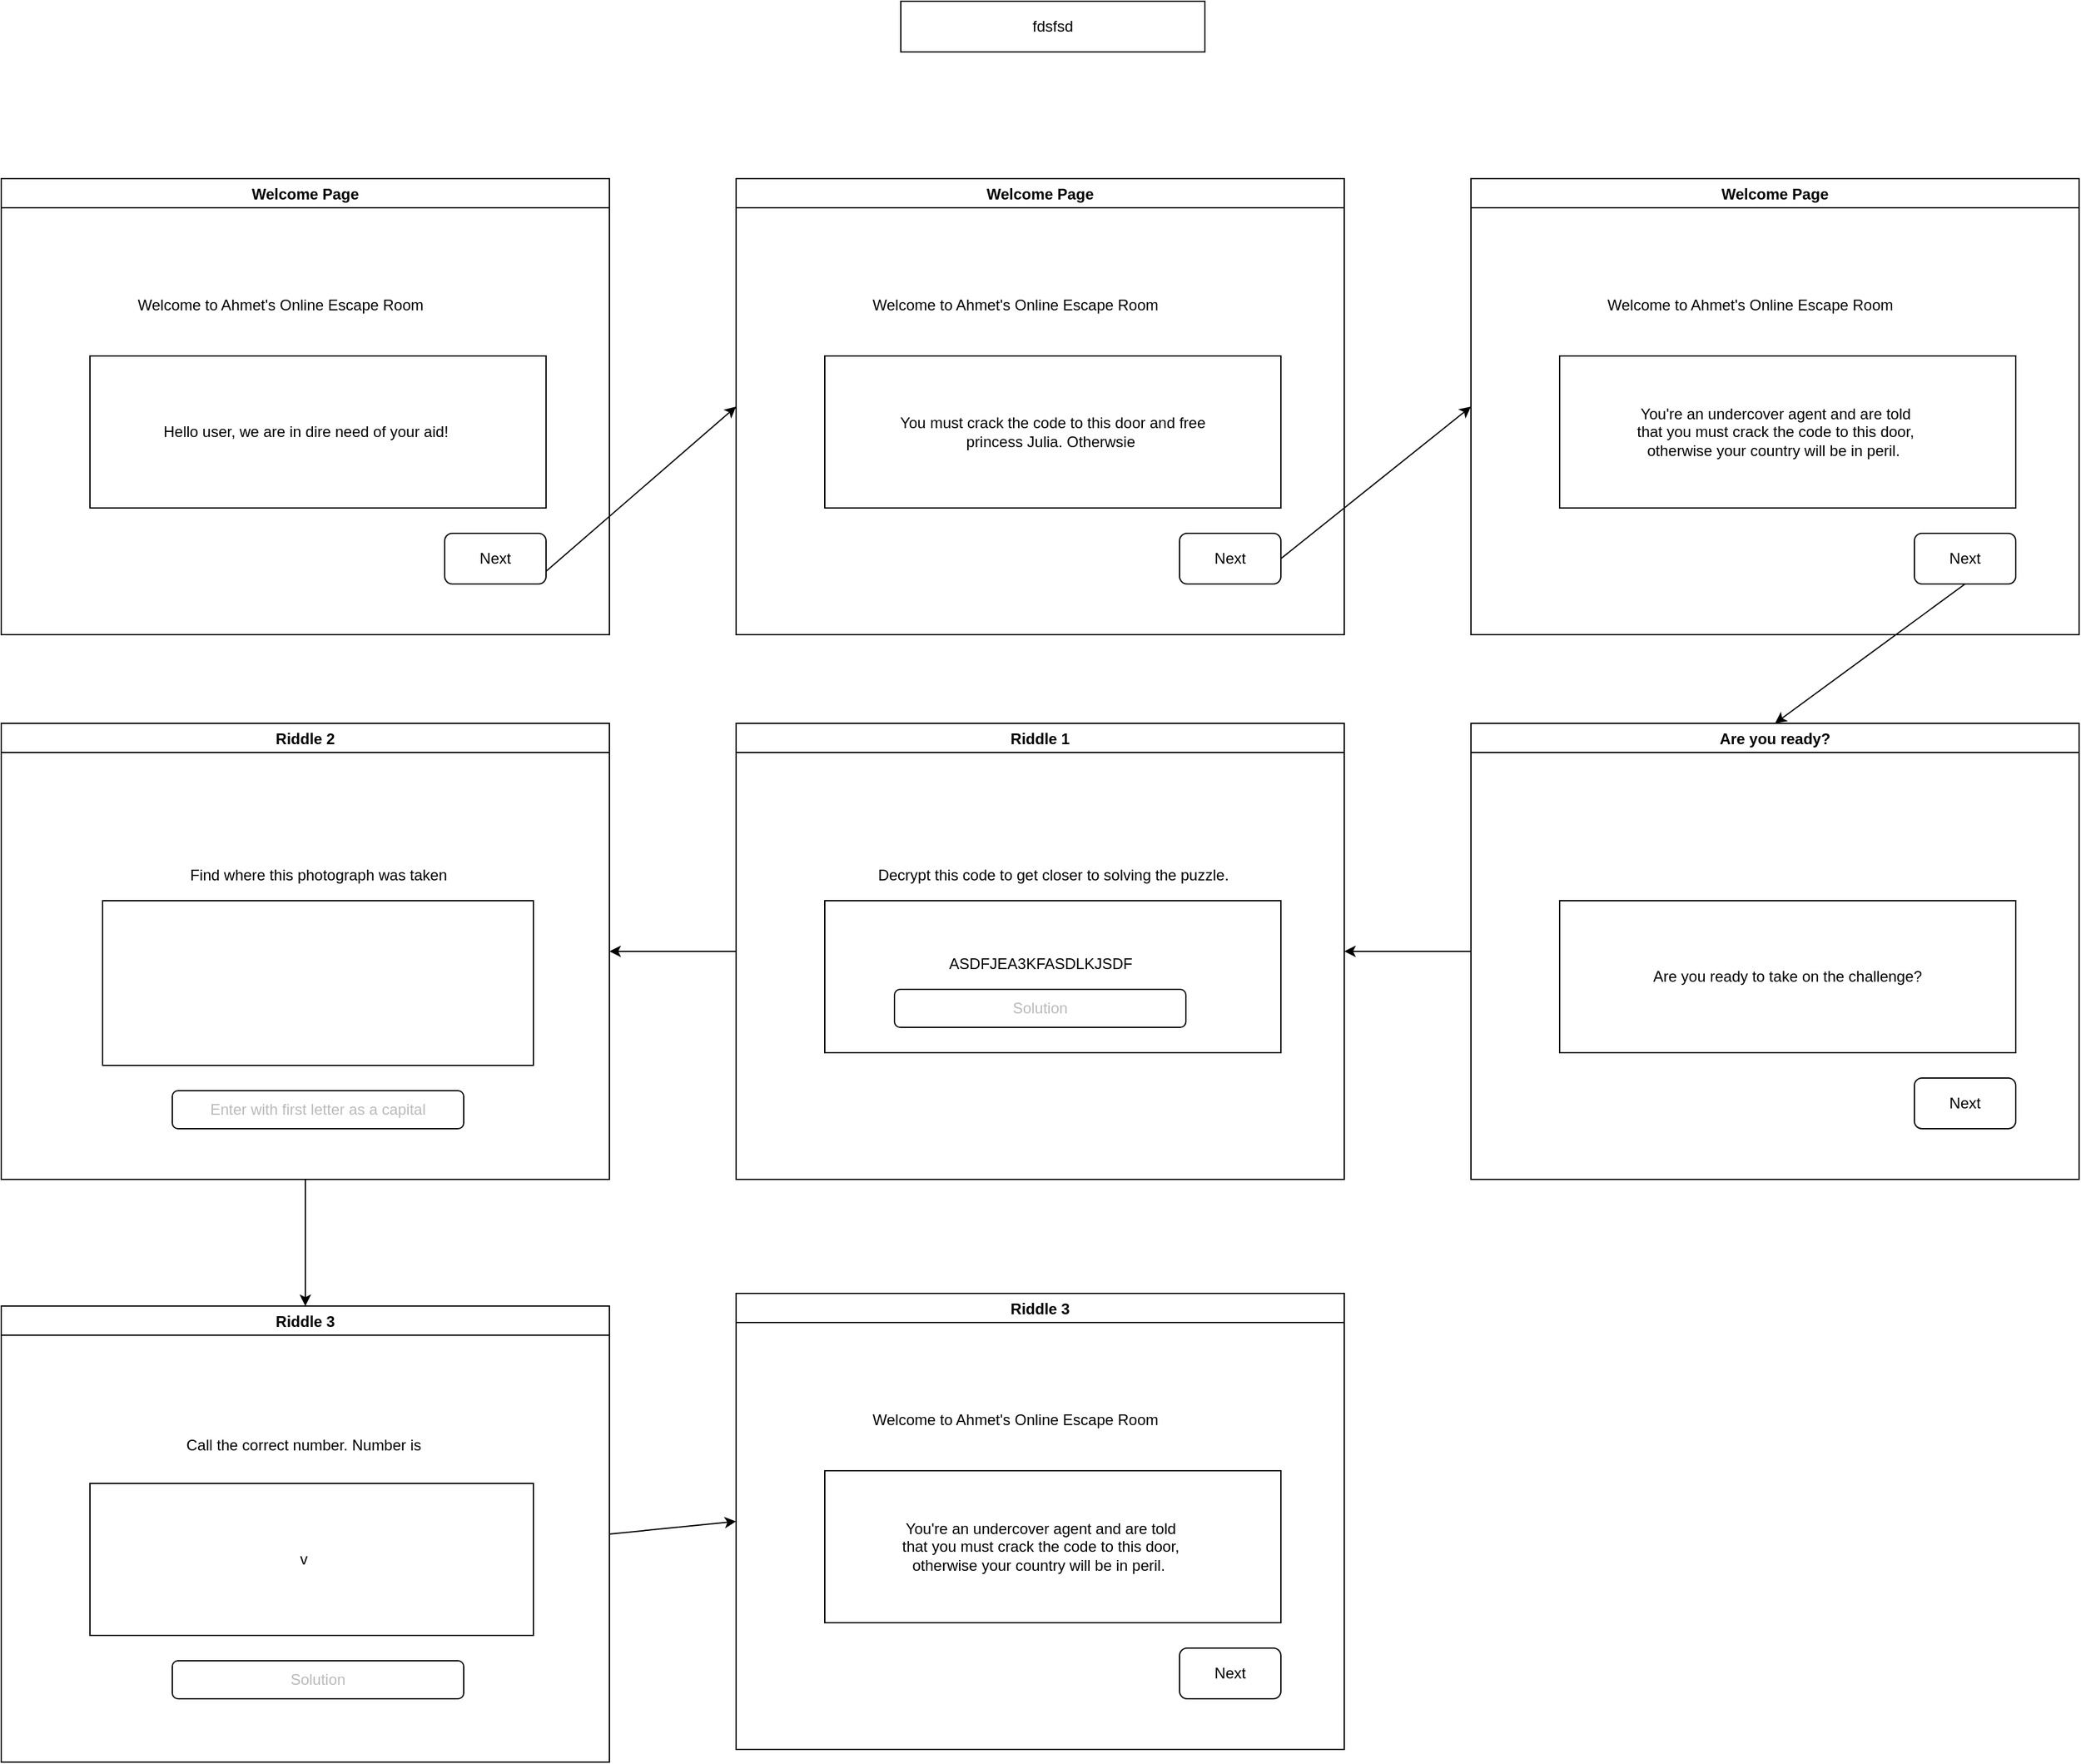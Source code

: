 <mxfile version="17.2.4" type="github">
  <diagram id="Sbk7I84jaUP81W7RC8yo" name="Page-1">
    <mxGraphModel dx="2066" dy="2354" grid="1" gridSize="10" guides="1" tooltips="1" connect="1" arrows="1" fold="1" page="1" pageScale="1" pageWidth="827" pageHeight="1169" math="0" shadow="0">
      <root>
        <mxCell id="0" />
        <mxCell id="1" parent="0" />
        <mxCell id="CDA5UXkGIZM0-HjCLZbo-7" value="" style="endArrow=classic;html=1;rounded=0;exitX=0.5;exitY=1;exitDx=0;exitDy=0;entryX=0.5;entryY=0;entryDx=0;entryDy=0;" edge="1" parent="1" source="CDA5UXkGIZM0-HjCLZbo-33" target="CDA5UXkGIZM0-HjCLZbo-37">
          <mxGeometry width="50" height="50" relative="1" as="geometry">
            <mxPoint x="390" y="360" as="sourcePoint" />
            <mxPoint x="1590" y="-490" as="targetPoint" />
          </mxGeometry>
        </mxCell>
        <mxCell id="CDA5UXkGIZM0-HjCLZbo-8" value="" style="endArrow=classic;html=1;rounded=0;entryX=1;entryY=0.5;entryDx=0;entryDy=0;exitX=0;exitY=0.5;exitDx=0;exitDy=0;" edge="1" parent="1" source="CDA5UXkGIZM0-HjCLZbo-37" target="CDA5UXkGIZM0-HjCLZbo-42">
          <mxGeometry width="50" height="50" relative="1" as="geometry">
            <mxPoint x="1350" y="-320" as="sourcePoint" />
            <mxPoint x="1260" y="-310" as="targetPoint" />
          </mxGeometry>
        </mxCell>
        <mxCell id="CDA5UXkGIZM0-HjCLZbo-9" value="" style="endArrow=classic;html=1;rounded=0;exitX=1;exitY=0.75;exitDx=0;exitDy=0;entryX=0;entryY=0.5;entryDx=0;entryDy=0;" edge="1" parent="1" source="CDA5UXkGIZM0-HjCLZbo-31" target="CDA5UXkGIZM0-HjCLZbo-22">
          <mxGeometry width="50" height="50" relative="1" as="geometry">
            <mxPoint x="1630" y="-160" as="sourcePoint" />
            <mxPoint x="1630" y="-110" as="targetPoint" />
          </mxGeometry>
        </mxCell>
        <mxCell id="CDA5UXkGIZM0-HjCLZbo-10" value="" style="endArrow=classic;html=1;rounded=0;entryX=0;entryY=0.5;entryDx=0;entryDy=0;exitX=1;exitY=0.5;exitDx=0;exitDy=0;" edge="1" parent="1" source="CDA5UXkGIZM0-HjCLZbo-58" target="CDA5UXkGIZM0-HjCLZbo-52">
          <mxGeometry width="50" height="50" relative="1" as="geometry">
            <mxPoint x="700" y="130" as="sourcePoint" />
            <mxPoint x="490" y="170" as="targetPoint" />
          </mxGeometry>
        </mxCell>
        <mxCell id="CDA5UXkGIZM0-HjCLZbo-11" value="fdsfsd" style="rounded=0;whiteSpace=wrap;html=1;" vertex="1" parent="1">
          <mxGeometry x="900" y="-1100" width="240" height="40" as="geometry" />
        </mxCell>
        <mxCell id="CDA5UXkGIZM0-HjCLZbo-12" value="Welcome Page" style="swimlane;" vertex="1" parent="1">
          <mxGeometry x="190" y="-960" width="480" height="360" as="geometry" />
        </mxCell>
        <mxCell id="CDA5UXkGIZM0-HjCLZbo-17" value="Welcome to Ahmet&#39;s Online Escape Room" style="text;html=1;align=center;verticalAlign=middle;resizable=0;points=[];autosize=1;strokeColor=none;fillColor=none;" vertex="1" parent="CDA5UXkGIZM0-HjCLZbo-12">
          <mxGeometry x="100" y="90" width="240" height="20" as="geometry" />
        </mxCell>
        <mxCell id="CDA5UXkGIZM0-HjCLZbo-19" value="" style="rounded=0;whiteSpace=wrap;html=1;" vertex="1" parent="CDA5UXkGIZM0-HjCLZbo-12">
          <mxGeometry x="70" y="140" width="360" height="120" as="geometry" />
        </mxCell>
        <mxCell id="CDA5UXkGIZM0-HjCLZbo-18" value="Hello user, we are in dire need of your aid!&lt;br&gt;" style="text;html=1;align=center;verticalAlign=middle;resizable=0;points=[];autosize=1;strokeColor=none;fillColor=none;" vertex="1" parent="CDA5UXkGIZM0-HjCLZbo-12">
          <mxGeometry x="120" y="190" width="240" height="20" as="geometry" />
        </mxCell>
        <mxCell id="CDA5UXkGIZM0-HjCLZbo-31" value="Next" style="rounded=1;whiteSpace=wrap;html=1;" vertex="1" parent="CDA5UXkGIZM0-HjCLZbo-12">
          <mxGeometry x="350" y="280" width="80" height="40" as="geometry" />
        </mxCell>
        <mxCell id="CDA5UXkGIZM0-HjCLZbo-22" value="Welcome Page" style="swimlane;" vertex="1" parent="1">
          <mxGeometry x="770" y="-960" width="480" height="360" as="geometry" />
        </mxCell>
        <mxCell id="CDA5UXkGIZM0-HjCLZbo-23" value="Welcome to Ahmet&#39;s Online Escape Room" style="text;html=1;align=center;verticalAlign=middle;resizable=0;points=[];autosize=1;strokeColor=none;fillColor=none;" vertex="1" parent="CDA5UXkGIZM0-HjCLZbo-22">
          <mxGeometry x="100" y="90" width="240" height="20" as="geometry" />
        </mxCell>
        <mxCell id="CDA5UXkGIZM0-HjCLZbo-24" value="You must crack the code to this door and free&lt;br&gt;princess Julia. Otherwsie&amp;nbsp;" style="rounded=0;whiteSpace=wrap;html=1;" vertex="1" parent="CDA5UXkGIZM0-HjCLZbo-22">
          <mxGeometry x="70" y="140" width="360" height="120" as="geometry" />
        </mxCell>
        <mxCell id="CDA5UXkGIZM0-HjCLZbo-32" value="Next" style="rounded=1;whiteSpace=wrap;html=1;" vertex="1" parent="CDA5UXkGIZM0-HjCLZbo-22">
          <mxGeometry x="350" y="280" width="80" height="40" as="geometry" />
        </mxCell>
        <mxCell id="CDA5UXkGIZM0-HjCLZbo-26" value="Welcome Page" style="swimlane;" vertex="1" parent="1">
          <mxGeometry x="1350" y="-960" width="480" height="360" as="geometry" />
        </mxCell>
        <mxCell id="CDA5UXkGIZM0-HjCLZbo-27" value="Welcome to Ahmet&#39;s Online Escape Room" style="text;html=1;align=center;verticalAlign=middle;resizable=0;points=[];autosize=1;strokeColor=none;fillColor=none;" vertex="1" parent="CDA5UXkGIZM0-HjCLZbo-26">
          <mxGeometry x="100" y="90" width="240" height="20" as="geometry" />
        </mxCell>
        <mxCell id="CDA5UXkGIZM0-HjCLZbo-28" value="" style="rounded=0;whiteSpace=wrap;html=1;" vertex="1" parent="CDA5UXkGIZM0-HjCLZbo-26">
          <mxGeometry x="70" y="140" width="360" height="120" as="geometry" />
        </mxCell>
        <mxCell id="CDA5UXkGIZM0-HjCLZbo-29" value="You&#39;re an undercover agent and are told&lt;br&gt;that you must crack the code to this door,&lt;br&gt;otherwise your country will be in peril.&amp;nbsp;" style="text;html=1;align=center;verticalAlign=middle;resizable=0;points=[];autosize=1;strokeColor=none;fillColor=none;" vertex="1" parent="CDA5UXkGIZM0-HjCLZbo-26">
          <mxGeometry x="125" y="175" width="230" height="50" as="geometry" />
        </mxCell>
        <mxCell id="CDA5UXkGIZM0-HjCLZbo-33" value="Next" style="rounded=1;whiteSpace=wrap;html=1;" vertex="1" parent="CDA5UXkGIZM0-HjCLZbo-26">
          <mxGeometry x="350" y="280" width="80" height="40" as="geometry" />
        </mxCell>
        <mxCell id="CDA5UXkGIZM0-HjCLZbo-34" value="" style="endArrow=classic;html=1;rounded=0;exitX=1;exitY=0.75;exitDx=0;exitDy=0;entryX=0;entryY=0.5;entryDx=0;entryDy=0;" edge="1" parent="1" target="CDA5UXkGIZM0-HjCLZbo-26">
          <mxGeometry width="50" height="50" relative="1" as="geometry">
            <mxPoint x="1200" y="-660" as="sourcePoint" />
            <mxPoint x="1360" y="-800" as="targetPoint" />
          </mxGeometry>
        </mxCell>
        <mxCell id="CDA5UXkGIZM0-HjCLZbo-36" value="" style="endArrow=classic;html=1;rounded=0;entryX=1;entryY=0.5;entryDx=0;entryDy=0;exitX=0;exitY=0.5;exitDx=0;exitDy=0;" edge="1" parent="1" source="CDA5UXkGIZM0-HjCLZbo-42" target="CDA5UXkGIZM0-HjCLZbo-47">
          <mxGeometry width="50" height="50" relative="1" as="geometry">
            <mxPoint x="780" y="-300" as="sourcePoint" />
            <mxPoint x="660" y="-300" as="targetPoint" />
          </mxGeometry>
        </mxCell>
        <mxCell id="CDA5UXkGIZM0-HjCLZbo-37" value="Are you ready?" style="swimlane;" vertex="1" parent="1">
          <mxGeometry x="1350" y="-530" width="480" height="360" as="geometry" />
        </mxCell>
        <mxCell id="CDA5UXkGIZM0-HjCLZbo-39" value="Are you ready to take on the challenge?" style="rounded=0;whiteSpace=wrap;html=1;" vertex="1" parent="CDA5UXkGIZM0-HjCLZbo-37">
          <mxGeometry x="70" y="140" width="360" height="120" as="geometry" />
        </mxCell>
        <mxCell id="CDA5UXkGIZM0-HjCLZbo-41" value="Next" style="rounded=1;whiteSpace=wrap;html=1;" vertex="1" parent="CDA5UXkGIZM0-HjCLZbo-37">
          <mxGeometry x="350" y="280" width="80" height="40" as="geometry" />
        </mxCell>
        <mxCell id="CDA5UXkGIZM0-HjCLZbo-42" value="Riddle 1" style="swimlane;" vertex="1" parent="1">
          <mxGeometry x="770" y="-530" width="480" height="360" as="geometry" />
        </mxCell>
        <mxCell id="CDA5UXkGIZM0-HjCLZbo-43" value="Decrypt this code to get closer to solving the puzzle." style="text;html=1;align=center;verticalAlign=middle;resizable=0;points=[];autosize=1;strokeColor=none;fillColor=none;" vertex="1" parent="CDA5UXkGIZM0-HjCLZbo-42">
          <mxGeometry x="105" y="110" width="290" height="20" as="geometry" />
        </mxCell>
        <mxCell id="CDA5UXkGIZM0-HjCLZbo-44" value="" style="rounded=0;whiteSpace=wrap;html=1;" vertex="1" parent="CDA5UXkGIZM0-HjCLZbo-42">
          <mxGeometry x="70" y="140" width="360" height="120" as="geometry" />
        </mxCell>
        <mxCell id="CDA5UXkGIZM0-HjCLZbo-45" value="ASDFJEA3KFASDLKJSDF" style="text;html=1;align=center;verticalAlign=middle;resizable=0;points=[];autosize=1;strokeColor=none;fillColor=none;" vertex="1" parent="CDA5UXkGIZM0-HjCLZbo-42">
          <mxGeometry x="160" y="180" width="160" height="20" as="geometry" />
        </mxCell>
        <mxCell id="CDA5UXkGIZM0-HjCLZbo-57" value="&lt;font color=&quot;#bababa&quot;&gt;Solution&lt;/font&gt;" style="rounded=1;whiteSpace=wrap;html=1;" vertex="1" parent="CDA5UXkGIZM0-HjCLZbo-42">
          <mxGeometry x="125" y="210" width="230" height="30" as="geometry" />
        </mxCell>
        <mxCell id="CDA5UXkGIZM0-HjCLZbo-70" style="edgeStyle=orthogonalEdgeStyle;rounded=0;orthogonalLoop=1;jettySize=auto;html=1;entryX=0.5;entryY=0;entryDx=0;entryDy=0;fontColor=#BABABA;" edge="1" parent="1" source="CDA5UXkGIZM0-HjCLZbo-47" target="CDA5UXkGIZM0-HjCLZbo-58">
          <mxGeometry relative="1" as="geometry" />
        </mxCell>
        <mxCell id="CDA5UXkGIZM0-HjCLZbo-47" value="Riddle 2" style="swimlane;" vertex="1" parent="1">
          <mxGeometry x="190" y="-530" width="480" height="360" as="geometry" />
        </mxCell>
        <mxCell id="CDA5UXkGIZM0-HjCLZbo-49" value="" style="rounded=0;whiteSpace=wrap;html=1;" vertex="1" parent="CDA5UXkGIZM0-HjCLZbo-47">
          <mxGeometry x="80" y="140" width="340" height="130" as="geometry" />
        </mxCell>
        <mxCell id="CDA5UXkGIZM0-HjCLZbo-63" value="&lt;font color=&quot;#bababa&quot;&gt;Enter with first letter as a capital&lt;/font&gt;" style="rounded=1;whiteSpace=wrap;html=1;" vertex="1" parent="CDA5UXkGIZM0-HjCLZbo-47">
          <mxGeometry x="135" y="290" width="230" height="30" as="geometry" />
        </mxCell>
        <mxCell id="CDA5UXkGIZM0-HjCLZbo-68" value="Find where this photograph was taken" style="text;html=1;align=center;verticalAlign=middle;resizable=0;points=[];autosize=1;strokeColor=none;fillColor=none;" vertex="1" parent="CDA5UXkGIZM0-HjCLZbo-47">
          <mxGeometry x="140" y="110" width="220" height="20" as="geometry" />
        </mxCell>
        <mxCell id="CDA5UXkGIZM0-HjCLZbo-52" value="Riddle 3" style="swimlane;" vertex="1" parent="1">
          <mxGeometry x="770" y="-80" width="480" height="360" as="geometry" />
        </mxCell>
        <mxCell id="CDA5UXkGIZM0-HjCLZbo-53" value="Welcome to Ahmet&#39;s Online Escape Room" style="text;html=1;align=center;verticalAlign=middle;resizable=0;points=[];autosize=1;strokeColor=none;fillColor=none;" vertex="1" parent="CDA5UXkGIZM0-HjCLZbo-52">
          <mxGeometry x="100" y="90" width="240" height="20" as="geometry" />
        </mxCell>
        <mxCell id="CDA5UXkGIZM0-HjCLZbo-54" value="" style="rounded=0;whiteSpace=wrap;html=1;" vertex="1" parent="CDA5UXkGIZM0-HjCLZbo-52">
          <mxGeometry x="70" y="140" width="360" height="120" as="geometry" />
        </mxCell>
        <mxCell id="CDA5UXkGIZM0-HjCLZbo-55" value="You&#39;re an undercover agent and are told&lt;br&gt;that you must crack the code to this door,&lt;br&gt;otherwise your country will be in peril.&amp;nbsp;" style="text;html=1;align=center;verticalAlign=middle;resizable=0;points=[];autosize=1;strokeColor=none;fillColor=none;" vertex="1" parent="CDA5UXkGIZM0-HjCLZbo-52">
          <mxGeometry x="125" y="175" width="230" height="50" as="geometry" />
        </mxCell>
        <mxCell id="CDA5UXkGIZM0-HjCLZbo-56" value="Next" style="rounded=1;whiteSpace=wrap;html=1;" vertex="1" parent="CDA5UXkGIZM0-HjCLZbo-52">
          <mxGeometry x="350" y="280" width="80" height="40" as="geometry" />
        </mxCell>
        <mxCell id="CDA5UXkGIZM0-HjCLZbo-58" value="Riddle 3" style="swimlane;" vertex="1" parent="1">
          <mxGeometry x="190" y="-70" width="480" height="360" as="geometry" />
        </mxCell>
        <mxCell id="CDA5UXkGIZM0-HjCLZbo-59" value="Call the correct number. Number is&amp;nbsp;" style="text;html=1;align=center;verticalAlign=middle;resizable=0;points=[];autosize=1;strokeColor=none;fillColor=none;" vertex="1" parent="CDA5UXkGIZM0-HjCLZbo-58">
          <mxGeometry x="140" y="100" width="200" height="20" as="geometry" />
        </mxCell>
        <mxCell id="CDA5UXkGIZM0-HjCLZbo-60" value="" style="rounded=0;whiteSpace=wrap;html=1;" vertex="1" parent="CDA5UXkGIZM0-HjCLZbo-58">
          <mxGeometry x="70" y="140" width="350" height="120" as="geometry" />
        </mxCell>
        <mxCell id="CDA5UXkGIZM0-HjCLZbo-61" value="v&amp;nbsp;" style="text;html=1;align=center;verticalAlign=middle;resizable=0;points=[];autosize=1;strokeColor=none;fillColor=none;" vertex="1" parent="CDA5UXkGIZM0-HjCLZbo-58">
          <mxGeometry x="230" y="190" width="20" height="20" as="geometry" />
        </mxCell>
        <mxCell id="CDA5UXkGIZM0-HjCLZbo-64" value="&lt;font color=&quot;#bababa&quot;&gt;Solution&lt;/font&gt;" style="rounded=1;whiteSpace=wrap;html=1;" vertex="1" parent="CDA5UXkGIZM0-HjCLZbo-58">
          <mxGeometry x="135" y="280" width="230" height="30" as="geometry" />
        </mxCell>
      </root>
    </mxGraphModel>
  </diagram>
</mxfile>
